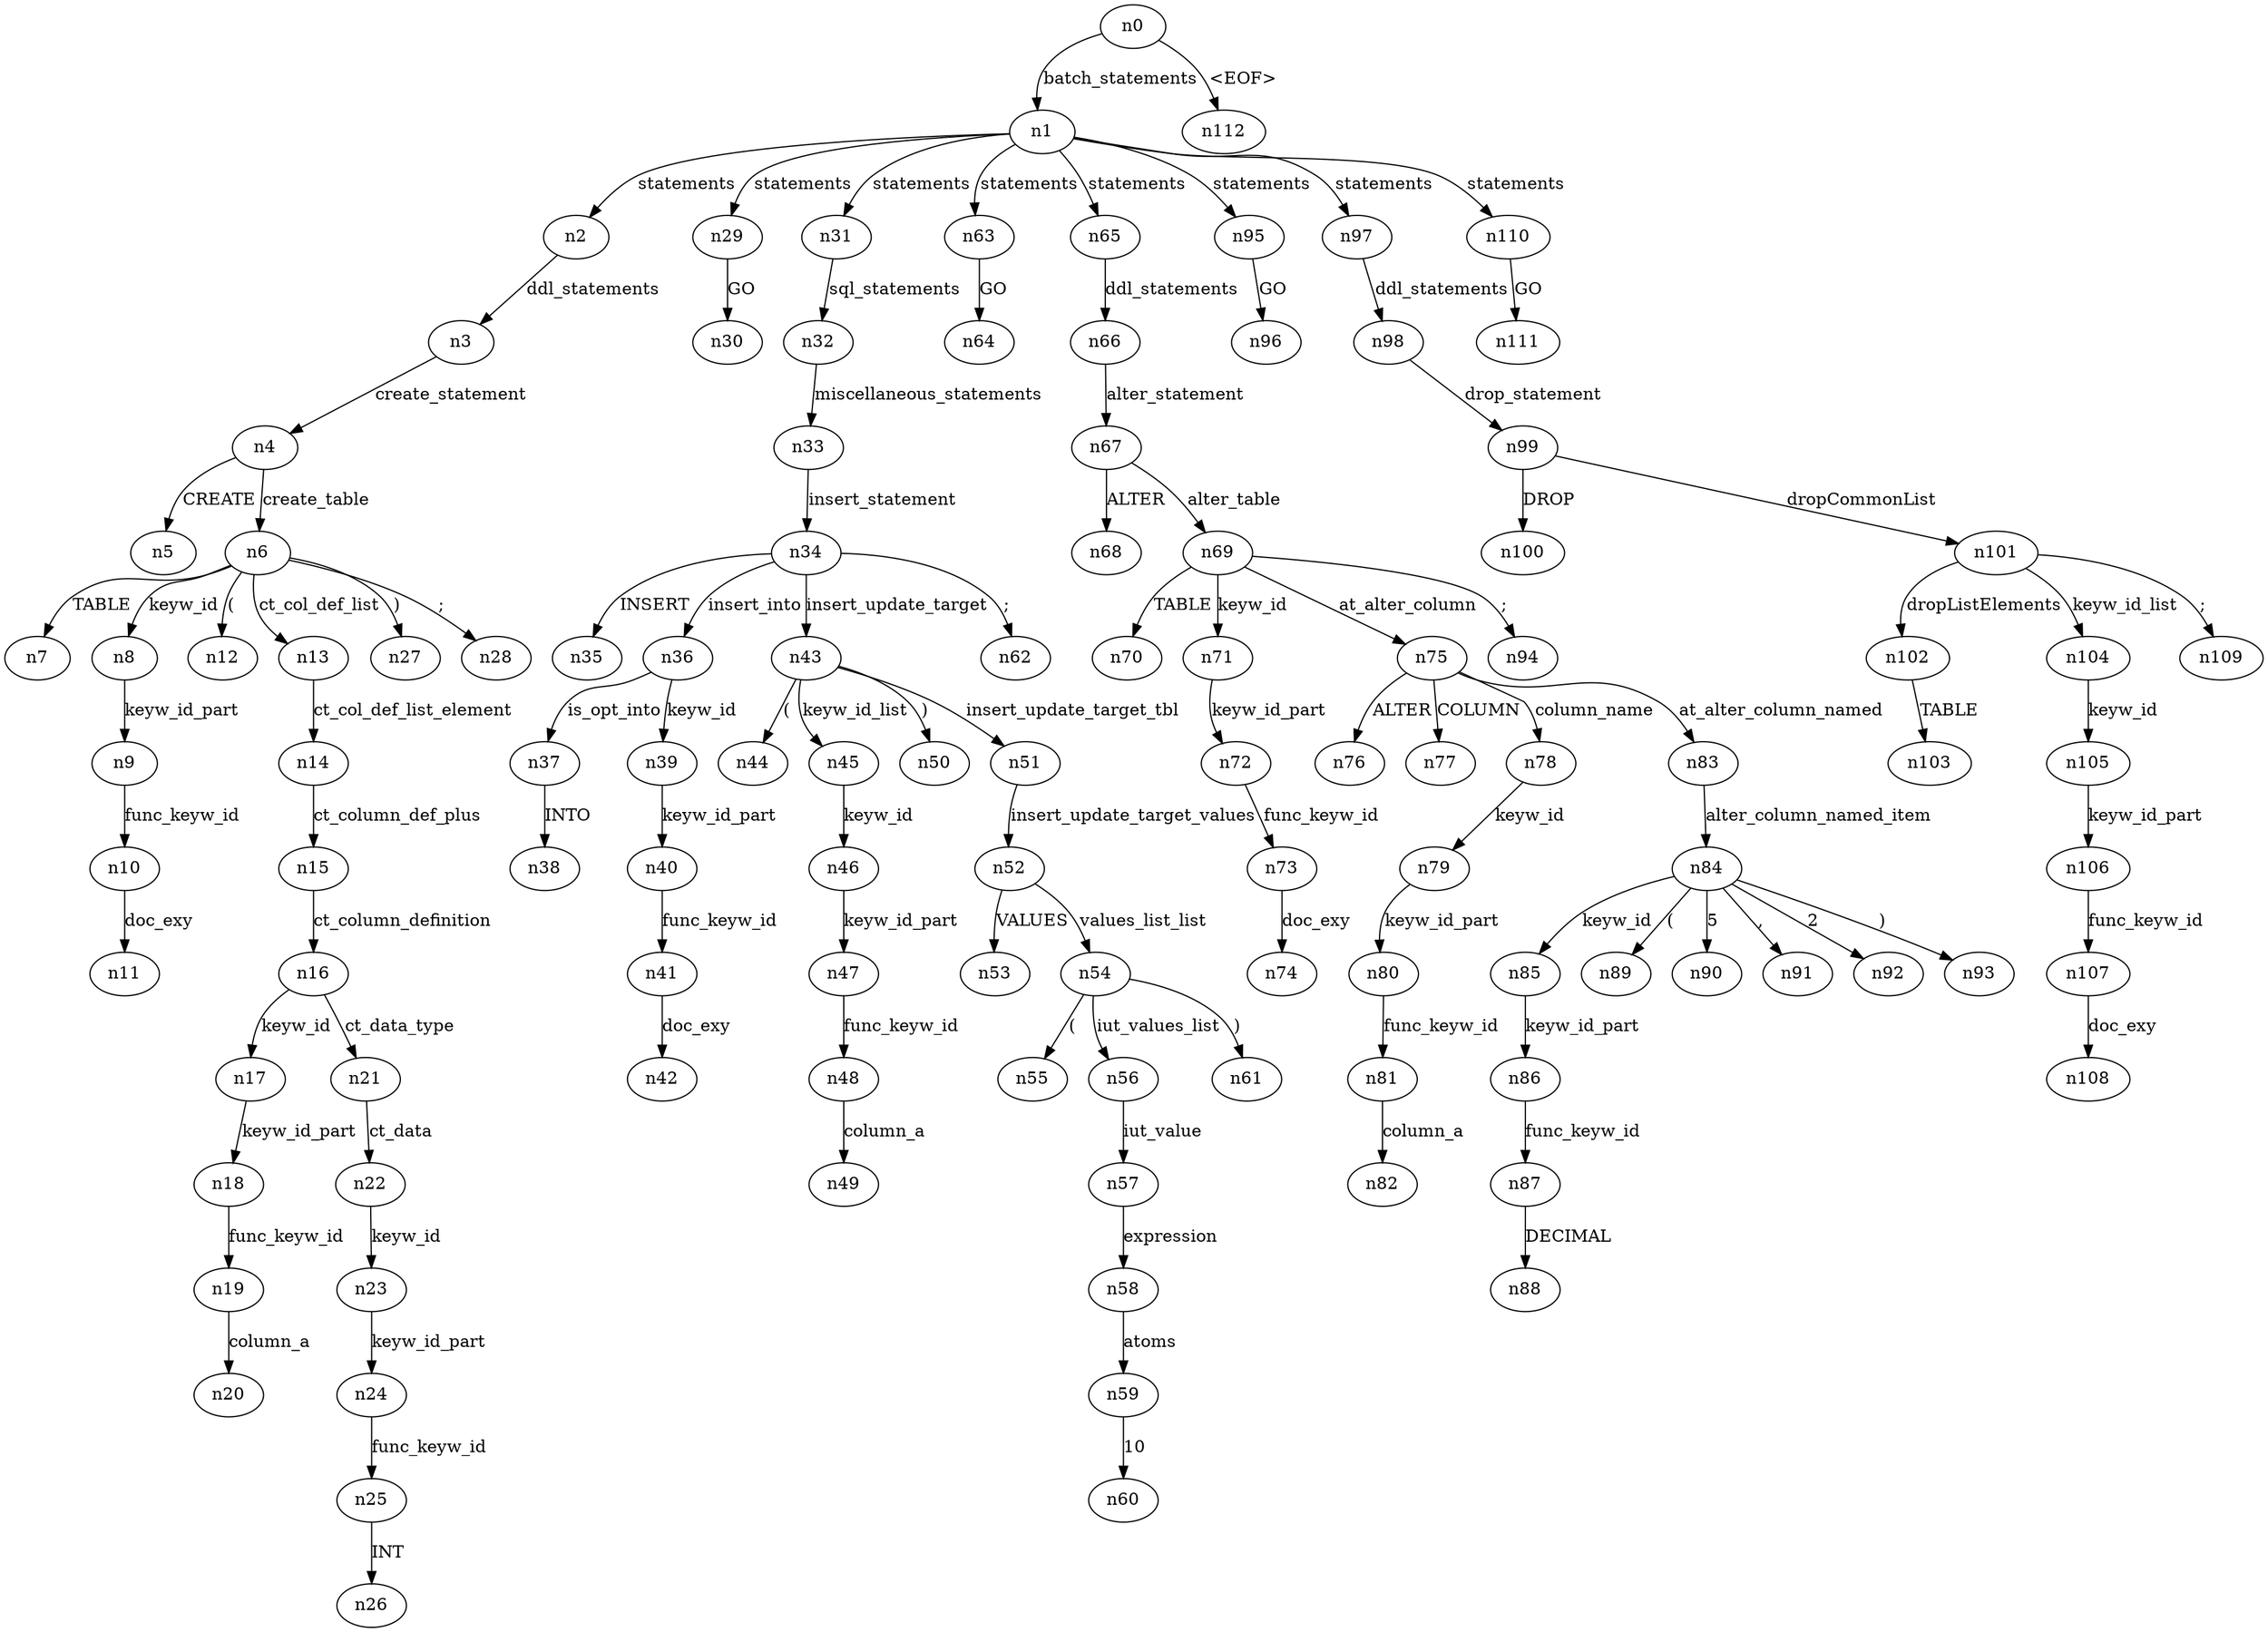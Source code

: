 digraph ParseTree {
  n0 -> n1 [label="batch_statements"];
  n1 -> n2 [label="statements"];
  n2 -> n3 [label="ddl_statements"];
  n3 -> n4 [label="create_statement"];
  n4 -> n5 [label="CREATE"];
  n4 -> n6 [label="create_table"];
  n6 -> n7 [label="TABLE"];
  n6 -> n8 [label="keyw_id"];
  n8 -> n9 [label="keyw_id_part"];
  n9 -> n10 [label="func_keyw_id"];
  n10 -> n11 [label="doc_exy"];
  n6 -> n12 [label="("];
  n6 -> n13 [label="ct_col_def_list"];
  n13 -> n14 [label="ct_col_def_list_element"];
  n14 -> n15 [label="ct_column_def_plus"];
  n15 -> n16 [label="ct_column_definition"];
  n16 -> n17 [label="keyw_id"];
  n17 -> n18 [label="keyw_id_part"];
  n18 -> n19 [label="func_keyw_id"];
  n19 -> n20 [label="column_a"];
  n16 -> n21 [label="ct_data_type"];
  n21 -> n22 [label="ct_data"];
  n22 -> n23 [label="keyw_id"];
  n23 -> n24 [label="keyw_id_part"];
  n24 -> n25 [label="func_keyw_id"];
  n25 -> n26 [label="INT"];
  n6 -> n27 [label=")"];
  n6 -> n28 [label=";"];
  n1 -> n29 [label="statements"];
  n29 -> n30 [label="GO"];
  n1 -> n31 [label="statements"];
  n31 -> n32 [label="sql_statements"];
  n32 -> n33 [label="miscellaneous_statements"];
  n33 -> n34 [label="insert_statement"];
  n34 -> n35 [label="INSERT"];
  n34 -> n36 [label="insert_into"];
  n36 -> n37 [label="is_opt_into"];
  n37 -> n38 [label="INTO"];
  n36 -> n39 [label="keyw_id"];
  n39 -> n40 [label="keyw_id_part"];
  n40 -> n41 [label="func_keyw_id"];
  n41 -> n42 [label="doc_exy"];
  n34 -> n43 [label="insert_update_target"];
  n43 -> n44 [label="("];
  n43 -> n45 [label="keyw_id_list"];
  n45 -> n46 [label="keyw_id"];
  n46 -> n47 [label="keyw_id_part"];
  n47 -> n48 [label="func_keyw_id"];
  n48 -> n49 [label="column_a"];
  n43 -> n50 [label=")"];
  n43 -> n51 [label="insert_update_target_tbl"];
  n51 -> n52 [label="insert_update_target_values"];
  n52 -> n53 [label="VALUES"];
  n52 -> n54 [label="values_list_list"];
  n54 -> n55 [label="("];
  n54 -> n56 [label="iut_values_list"];
  n56 -> n57 [label="iut_value"];
  n57 -> n58 [label="expression"];
  n58 -> n59 [label="atoms"];
  n59 -> n60 [label="10"];
  n54 -> n61 [label=")"];
  n34 -> n62 [label=";"];
  n1 -> n63 [label="statements"];
  n63 -> n64 [label="GO"];
  n1 -> n65 [label="statements"];
  n65 -> n66 [label="ddl_statements"];
  n66 -> n67 [label="alter_statement"];
  n67 -> n68 [label="ALTER"];
  n67 -> n69 [label="alter_table"];
  n69 -> n70 [label="TABLE"];
  n69 -> n71 [label="keyw_id"];
  n71 -> n72 [label="keyw_id_part"];
  n72 -> n73 [label="func_keyw_id"];
  n73 -> n74 [label="doc_exy"];
  n69 -> n75 [label="at_alter_column"];
  n75 -> n76 [label="ALTER"];
  n75 -> n77 [label="COLUMN"];
  n75 -> n78 [label="column_name"];
  n78 -> n79 [label="keyw_id"];
  n79 -> n80 [label="keyw_id_part"];
  n80 -> n81 [label="func_keyw_id"];
  n81 -> n82 [label="column_a"];
  n75 -> n83 [label="at_alter_column_named"];
  n83 -> n84 [label="alter_column_named_item"];
  n84 -> n85 [label="keyw_id"];
  n85 -> n86 [label="keyw_id_part"];
  n86 -> n87 [label="func_keyw_id"];
  n87 -> n88 [label="DECIMAL"];
  n84 -> n89 [label="("];
  n84 -> n90 [label="5"];
  n84 -> n91 [label=","];
  n84 -> n92 [label="2"];
  n84 -> n93 [label=")"];
  n69 -> n94 [label=";"];
  n1 -> n95 [label="statements"];
  n95 -> n96 [label="GO"];
  n1 -> n97 [label="statements"];
  n97 -> n98 [label="ddl_statements"];
  n98 -> n99 [label="drop_statement"];
  n99 -> n100 [label="DROP"];
  n99 -> n101 [label="dropCommonList"];
  n101 -> n102 [label="dropListElements"];
  n102 -> n103 [label="TABLE"];
  n101 -> n104 [label="keyw_id_list"];
  n104 -> n105 [label="keyw_id"];
  n105 -> n106 [label="keyw_id_part"];
  n106 -> n107 [label="func_keyw_id"];
  n107 -> n108 [label="doc_exy"];
  n101 -> n109 [label=";"];
  n1 -> n110 [label="statements"];
  n110 -> n111 [label="GO"];
  n0 -> n112 [label="<EOF>"];
}